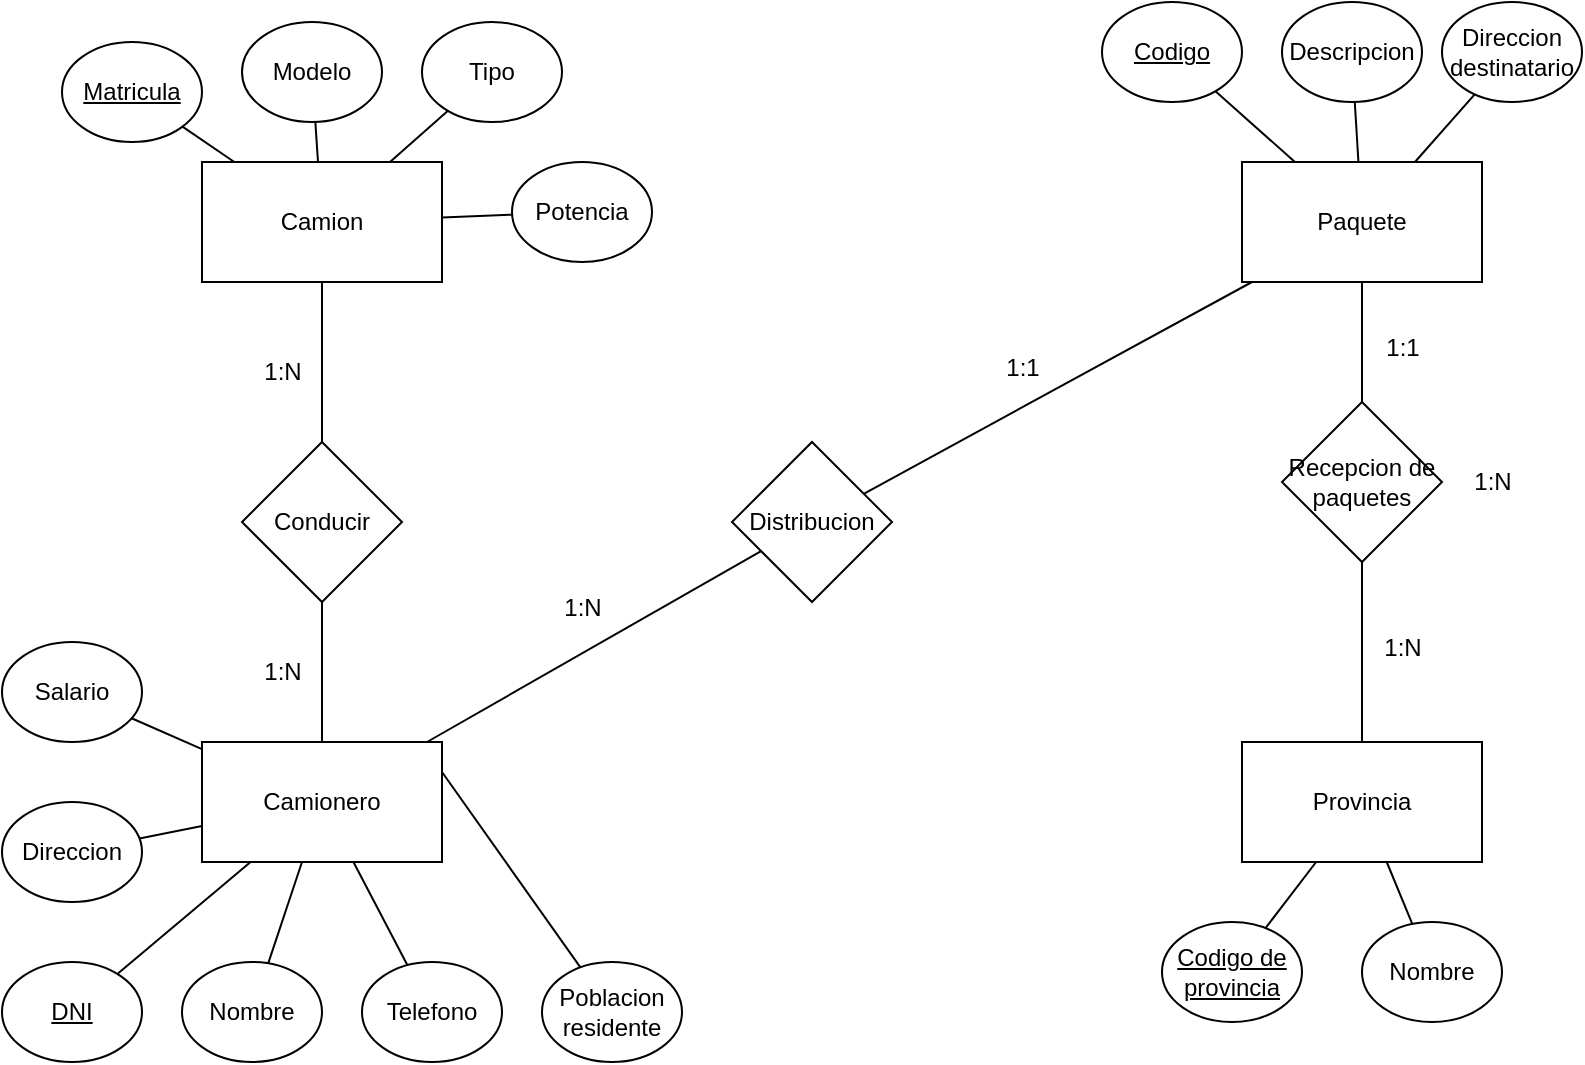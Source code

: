 <mxfile version="21.2.3" type="device">
  <diagram id="R2lEEEUBdFMjLlhIrx00" name="Page-1">
    <mxGraphModel dx="993" dy="1681" grid="1" gridSize="10" guides="1" tooltips="1" connect="1" arrows="1" fold="1" page="1" pageScale="1" pageWidth="850" pageHeight="1100" math="0" shadow="0" extFonts="Permanent Marker^https://fonts.googleapis.com/css?family=Permanent+Marker">
      <root>
        <mxCell id="0" />
        <mxCell id="1" parent="0" />
        <mxCell id="yCBNfP9z31DlKFKU7ZgW-1" value="Camion" style="rounded=0;whiteSpace=wrap;html=1;" vertex="1" parent="1">
          <mxGeometry x="120" y="60" width="120" height="60" as="geometry" />
        </mxCell>
        <mxCell id="yCBNfP9z31DlKFKU7ZgW-2" value="Camionero" style="rounded=0;whiteSpace=wrap;html=1;" vertex="1" parent="1">
          <mxGeometry x="120" y="350" width="120" height="60" as="geometry" />
        </mxCell>
        <mxCell id="yCBNfP9z31DlKFKU7ZgW-3" value="Paquete" style="rounded=0;whiteSpace=wrap;html=1;" vertex="1" parent="1">
          <mxGeometry x="640" y="60" width="120" height="60" as="geometry" />
        </mxCell>
        <mxCell id="yCBNfP9z31DlKFKU7ZgW-4" value="Provincia" style="rounded=0;whiteSpace=wrap;html=1;" vertex="1" parent="1">
          <mxGeometry x="640" y="350" width="120" height="60" as="geometry" />
        </mxCell>
        <mxCell id="yCBNfP9z31DlKFKU7ZgW-5" value="&lt;u&gt;DNI&lt;/u&gt;" style="ellipse;whiteSpace=wrap;html=1;" vertex="1" parent="1">
          <mxGeometry x="20" y="460" width="70" height="50" as="geometry" />
        </mxCell>
        <mxCell id="yCBNfP9z31DlKFKU7ZgW-7" value="Nombre" style="ellipse;whiteSpace=wrap;html=1;" vertex="1" parent="1">
          <mxGeometry x="110" y="460" width="70" height="50" as="geometry" />
        </mxCell>
        <mxCell id="yCBNfP9z31DlKFKU7ZgW-9" value="Telefono" style="ellipse;whiteSpace=wrap;html=1;" vertex="1" parent="1">
          <mxGeometry x="200" y="460" width="70" height="50" as="geometry" />
        </mxCell>
        <mxCell id="yCBNfP9z31DlKFKU7ZgW-10" value="Direccion" style="ellipse;whiteSpace=wrap;html=1;" vertex="1" parent="1">
          <mxGeometry x="20" y="380" width="70" height="50" as="geometry" />
        </mxCell>
        <mxCell id="yCBNfP9z31DlKFKU7ZgW-11" value="Salario" style="ellipse;whiteSpace=wrap;html=1;" vertex="1" parent="1">
          <mxGeometry x="20" y="300" width="70" height="50" as="geometry" />
        </mxCell>
        <mxCell id="yCBNfP9z31DlKFKU7ZgW-12" value="Poblacion residente" style="ellipse;whiteSpace=wrap;html=1;" vertex="1" parent="1">
          <mxGeometry x="290" y="460" width="70" height="50" as="geometry" />
        </mxCell>
        <mxCell id="yCBNfP9z31DlKFKU7ZgW-14" value="&lt;u&gt;Codigo&lt;/u&gt;" style="ellipse;whiteSpace=wrap;html=1;" vertex="1" parent="1">
          <mxGeometry x="570" y="-20" width="70" height="50" as="geometry" />
        </mxCell>
        <mxCell id="yCBNfP9z31DlKFKU7ZgW-15" value="Descripcion" style="ellipse;whiteSpace=wrap;html=1;" vertex="1" parent="1">
          <mxGeometry x="660" y="-20" width="70" height="50" as="geometry" />
        </mxCell>
        <mxCell id="yCBNfP9z31DlKFKU7ZgW-16" value="Direccion destinatario" style="ellipse;whiteSpace=wrap;html=1;" vertex="1" parent="1">
          <mxGeometry x="740" y="-20" width="70" height="50" as="geometry" />
        </mxCell>
        <mxCell id="yCBNfP9z31DlKFKU7ZgW-17" value="" style="endArrow=none;html=1;rounded=0;" edge="1" parent="1" source="yCBNfP9z31DlKFKU7ZgW-2" target="yCBNfP9z31DlKFKU7ZgW-11">
          <mxGeometry width="50" height="50" relative="1" as="geometry">
            <mxPoint x="400" y="310" as="sourcePoint" />
            <mxPoint x="450" y="260" as="targetPoint" />
          </mxGeometry>
        </mxCell>
        <mxCell id="yCBNfP9z31DlKFKU7ZgW-18" value="" style="endArrow=none;html=1;rounded=0;" edge="1" parent="1" source="yCBNfP9z31DlKFKU7ZgW-2" target="yCBNfP9z31DlKFKU7ZgW-10">
          <mxGeometry width="50" height="50" relative="1" as="geometry">
            <mxPoint x="400" y="310" as="sourcePoint" />
            <mxPoint x="450" y="260" as="targetPoint" />
          </mxGeometry>
        </mxCell>
        <mxCell id="yCBNfP9z31DlKFKU7ZgW-19" value="" style="endArrow=none;html=1;rounded=0;" edge="1" parent="1" source="yCBNfP9z31DlKFKU7ZgW-2" target="yCBNfP9z31DlKFKU7ZgW-5">
          <mxGeometry width="50" height="50" relative="1" as="geometry">
            <mxPoint x="400" y="310" as="sourcePoint" />
            <mxPoint x="450" y="260" as="targetPoint" />
          </mxGeometry>
        </mxCell>
        <mxCell id="yCBNfP9z31DlKFKU7ZgW-20" value="" style="endArrow=none;html=1;rounded=0;" edge="1" parent="1" source="yCBNfP9z31DlKFKU7ZgW-2" target="yCBNfP9z31DlKFKU7ZgW-7">
          <mxGeometry width="50" height="50" relative="1" as="geometry">
            <mxPoint x="400" y="310" as="sourcePoint" />
            <mxPoint x="450" y="260" as="targetPoint" />
          </mxGeometry>
        </mxCell>
        <mxCell id="yCBNfP9z31DlKFKU7ZgW-21" value="" style="endArrow=none;html=1;rounded=0;" edge="1" parent="1" source="yCBNfP9z31DlKFKU7ZgW-2" target="yCBNfP9z31DlKFKU7ZgW-9">
          <mxGeometry width="50" height="50" relative="1" as="geometry">
            <mxPoint x="400" y="310" as="sourcePoint" />
            <mxPoint x="450" y="260" as="targetPoint" />
          </mxGeometry>
        </mxCell>
        <mxCell id="yCBNfP9z31DlKFKU7ZgW-22" value="" style="endArrow=none;html=1;rounded=0;exitX=1;exitY=0.25;exitDx=0;exitDy=0;" edge="1" parent="1" source="yCBNfP9z31DlKFKU7ZgW-2" target="yCBNfP9z31DlKFKU7ZgW-12">
          <mxGeometry width="50" height="50" relative="1" as="geometry">
            <mxPoint x="400" y="310" as="sourcePoint" />
            <mxPoint x="450" y="260" as="targetPoint" />
          </mxGeometry>
        </mxCell>
        <mxCell id="yCBNfP9z31DlKFKU7ZgW-23" value="" style="endArrow=none;html=1;rounded=0;" edge="1" parent="1" source="yCBNfP9z31DlKFKU7ZgW-14" target="yCBNfP9z31DlKFKU7ZgW-3">
          <mxGeometry width="50" height="50" relative="1" as="geometry">
            <mxPoint x="400" y="310" as="sourcePoint" />
            <mxPoint x="450" y="260" as="targetPoint" />
          </mxGeometry>
        </mxCell>
        <mxCell id="yCBNfP9z31DlKFKU7ZgW-24" value="" style="endArrow=none;html=1;rounded=0;" edge="1" parent="1" source="yCBNfP9z31DlKFKU7ZgW-15" target="yCBNfP9z31DlKFKU7ZgW-3">
          <mxGeometry width="50" height="50" relative="1" as="geometry">
            <mxPoint x="400" y="310" as="sourcePoint" />
            <mxPoint x="450" y="260" as="targetPoint" />
          </mxGeometry>
        </mxCell>
        <mxCell id="yCBNfP9z31DlKFKU7ZgW-25" value="" style="endArrow=none;html=1;rounded=0;" edge="1" parent="1" source="yCBNfP9z31DlKFKU7ZgW-16" target="yCBNfP9z31DlKFKU7ZgW-3">
          <mxGeometry width="50" height="50" relative="1" as="geometry">
            <mxPoint x="400" y="310" as="sourcePoint" />
            <mxPoint x="450" y="260" as="targetPoint" />
          </mxGeometry>
        </mxCell>
        <mxCell id="yCBNfP9z31DlKFKU7ZgW-26" value="Distribucion" style="rhombus;whiteSpace=wrap;html=1;" vertex="1" parent="1">
          <mxGeometry x="385" y="200" width="80" height="80" as="geometry" />
        </mxCell>
        <mxCell id="yCBNfP9z31DlKFKU7ZgW-28" value="Conducir" style="rhombus;whiteSpace=wrap;html=1;" vertex="1" parent="1">
          <mxGeometry x="140" y="200" width="80" height="80" as="geometry" />
        </mxCell>
        <mxCell id="yCBNfP9z31DlKFKU7ZgW-29" value="" style="endArrow=none;html=1;rounded=0;exitX=0.5;exitY=0;exitDx=0;exitDy=0;" edge="1" parent="1" source="yCBNfP9z31DlKFKU7ZgW-2" target="yCBNfP9z31DlKFKU7ZgW-28">
          <mxGeometry width="50" height="50" relative="1" as="geometry">
            <mxPoint x="400" y="310" as="sourcePoint" />
            <mxPoint x="450" y="260" as="targetPoint" />
          </mxGeometry>
        </mxCell>
        <mxCell id="yCBNfP9z31DlKFKU7ZgW-30" value="" style="endArrow=none;html=1;rounded=0;exitX=0.5;exitY=0;exitDx=0;exitDy=0;" edge="1" parent="1" source="yCBNfP9z31DlKFKU7ZgW-28" target="yCBNfP9z31DlKFKU7ZgW-1">
          <mxGeometry width="50" height="50" relative="1" as="geometry">
            <mxPoint x="400" y="310" as="sourcePoint" />
            <mxPoint x="450" y="260" as="targetPoint" />
          </mxGeometry>
        </mxCell>
        <mxCell id="yCBNfP9z31DlKFKU7ZgW-31" value="1:N" style="text;html=1;align=center;verticalAlign=middle;resizable=0;points=[];autosize=1;strokeColor=none;fillColor=none;" vertex="1" parent="1">
          <mxGeometry x="140" y="150" width="40" height="30" as="geometry" />
        </mxCell>
        <mxCell id="yCBNfP9z31DlKFKU7ZgW-32" value="1:N" style="text;html=1;align=center;verticalAlign=middle;resizable=0;points=[];autosize=1;strokeColor=none;fillColor=none;" vertex="1" parent="1">
          <mxGeometry x="140" y="300" width="40" height="30" as="geometry" />
        </mxCell>
        <mxCell id="yCBNfP9z31DlKFKU7ZgW-34" value="&lt;u&gt;Codigo de provincia&lt;/u&gt;" style="ellipse;whiteSpace=wrap;html=1;" vertex="1" parent="1">
          <mxGeometry x="600" y="440" width="70" height="50" as="geometry" />
        </mxCell>
        <mxCell id="yCBNfP9z31DlKFKU7ZgW-35" value="Nombre" style="ellipse;whiteSpace=wrap;html=1;" vertex="1" parent="1">
          <mxGeometry x="700" y="440" width="70" height="50" as="geometry" />
        </mxCell>
        <mxCell id="yCBNfP9z31DlKFKU7ZgW-36" value="" style="endArrow=none;html=1;rounded=0;" edge="1" parent="1" source="yCBNfP9z31DlKFKU7ZgW-34" target="yCBNfP9z31DlKFKU7ZgW-4">
          <mxGeometry width="50" height="50" relative="1" as="geometry">
            <mxPoint x="400" y="320" as="sourcePoint" />
            <mxPoint x="450" y="270" as="targetPoint" />
          </mxGeometry>
        </mxCell>
        <mxCell id="yCBNfP9z31DlKFKU7ZgW-37" value="" style="endArrow=none;html=1;rounded=0;" edge="1" parent="1" source="yCBNfP9z31DlKFKU7ZgW-35" target="yCBNfP9z31DlKFKU7ZgW-4">
          <mxGeometry width="50" height="50" relative="1" as="geometry">
            <mxPoint x="400" y="320" as="sourcePoint" />
            <mxPoint x="450" y="270" as="targetPoint" />
          </mxGeometry>
        </mxCell>
        <mxCell id="yCBNfP9z31DlKFKU7ZgW-38" value="Recepcion de paquetes" style="rhombus;whiteSpace=wrap;html=1;" vertex="1" parent="1">
          <mxGeometry x="660" y="180" width="80" height="80" as="geometry" />
        </mxCell>
        <mxCell id="yCBNfP9z31DlKFKU7ZgW-39" value="" style="endArrow=none;html=1;rounded=0;exitX=0.5;exitY=0;exitDx=0;exitDy=0;" edge="1" parent="1" source="yCBNfP9z31DlKFKU7ZgW-38" target="yCBNfP9z31DlKFKU7ZgW-3">
          <mxGeometry width="50" height="50" relative="1" as="geometry">
            <mxPoint x="400" y="310" as="sourcePoint" />
            <mxPoint x="450" y="260" as="targetPoint" />
          </mxGeometry>
        </mxCell>
        <mxCell id="yCBNfP9z31DlKFKU7ZgW-40" value="" style="endArrow=none;html=1;rounded=0;entryX=0.5;entryY=1;entryDx=0;entryDy=0;exitX=0.5;exitY=0;exitDx=0;exitDy=0;" edge="1" parent="1" source="yCBNfP9z31DlKFKU7ZgW-4" target="yCBNfP9z31DlKFKU7ZgW-38">
          <mxGeometry width="50" height="50" relative="1" as="geometry">
            <mxPoint x="400" y="310" as="sourcePoint" />
            <mxPoint x="450" y="260" as="targetPoint" />
          </mxGeometry>
        </mxCell>
        <mxCell id="yCBNfP9z31DlKFKU7ZgW-41" value="1:1" style="text;html=1;align=center;verticalAlign=middle;resizable=0;points=[];autosize=1;strokeColor=none;fillColor=none;" vertex="1" parent="1">
          <mxGeometry x="700" y="138" width="40" height="30" as="geometry" />
        </mxCell>
        <mxCell id="yCBNfP9z31DlKFKU7ZgW-42" value="1:N" style="text;html=1;align=center;verticalAlign=middle;resizable=0;points=[];autosize=1;strokeColor=none;fillColor=none;" vertex="1" parent="1">
          <mxGeometry x="700" y="288" width="40" height="30" as="geometry" />
        </mxCell>
        <mxCell id="yCBNfP9z31DlKFKU7ZgW-43" value="1:N" style="text;html=1;align=center;verticalAlign=middle;resizable=0;points=[];autosize=1;strokeColor=none;fillColor=none;" vertex="1" parent="1">
          <mxGeometry x="745" y="205" width="40" height="30" as="geometry" />
        </mxCell>
        <mxCell id="yCBNfP9z31DlKFKU7ZgW-44" value="" style="endArrow=none;html=1;rounded=0;" edge="1" parent="1" source="yCBNfP9z31DlKFKU7ZgW-2" target="yCBNfP9z31DlKFKU7ZgW-26">
          <mxGeometry width="50" height="50" relative="1" as="geometry">
            <mxPoint x="400" y="310" as="sourcePoint" />
            <mxPoint x="450" y="260" as="targetPoint" />
          </mxGeometry>
        </mxCell>
        <mxCell id="yCBNfP9z31DlKFKU7ZgW-45" value="" style="endArrow=none;html=1;rounded=0;" edge="1" parent="1" source="yCBNfP9z31DlKFKU7ZgW-26" target="yCBNfP9z31DlKFKU7ZgW-3">
          <mxGeometry width="50" height="50" relative="1" as="geometry">
            <mxPoint x="400" y="310" as="sourcePoint" />
            <mxPoint x="450" y="260" as="targetPoint" />
          </mxGeometry>
        </mxCell>
        <mxCell id="yCBNfP9z31DlKFKU7ZgW-46" value="1:N" style="text;html=1;align=center;verticalAlign=middle;resizable=0;points=[];autosize=1;strokeColor=none;fillColor=none;" vertex="1" parent="1">
          <mxGeometry x="290" y="268" width="40" height="30" as="geometry" />
        </mxCell>
        <mxCell id="yCBNfP9z31DlKFKU7ZgW-47" value="1:1" style="text;html=1;align=center;verticalAlign=middle;resizable=0;points=[];autosize=1;strokeColor=none;fillColor=none;" vertex="1" parent="1">
          <mxGeometry x="510" y="148" width="40" height="30" as="geometry" />
        </mxCell>
        <mxCell id="yCBNfP9z31DlKFKU7ZgW-49" value="&lt;u&gt;Matricula&lt;/u&gt;" style="ellipse;whiteSpace=wrap;html=1;" vertex="1" parent="1">
          <mxGeometry x="50" width="70" height="50" as="geometry" />
        </mxCell>
        <mxCell id="yCBNfP9z31DlKFKU7ZgW-50" value="" style="endArrow=none;html=1;rounded=0;" edge="1" parent="1" source="yCBNfP9z31DlKFKU7ZgW-1" target="yCBNfP9z31DlKFKU7ZgW-53">
          <mxGeometry width="50" height="50" relative="1" as="geometry">
            <mxPoint x="400" y="300" as="sourcePoint" />
            <mxPoint x="450" y="250" as="targetPoint" />
          </mxGeometry>
        </mxCell>
        <mxCell id="yCBNfP9z31DlKFKU7ZgW-51" value="" style="endArrow=none;html=1;rounded=0;" edge="1" parent="1" source="yCBNfP9z31DlKFKU7ZgW-49" target="yCBNfP9z31DlKFKU7ZgW-1">
          <mxGeometry width="50" height="50" relative="1" as="geometry">
            <mxPoint x="400" y="300" as="sourcePoint" />
            <mxPoint x="450" y="250" as="targetPoint" />
          </mxGeometry>
        </mxCell>
        <mxCell id="yCBNfP9z31DlKFKU7ZgW-53" value="Modelo" style="ellipse;whiteSpace=wrap;html=1;" vertex="1" parent="1">
          <mxGeometry x="140" y="-10" width="70" height="50" as="geometry" />
        </mxCell>
        <mxCell id="yCBNfP9z31DlKFKU7ZgW-54" value="Tipo" style="ellipse;whiteSpace=wrap;html=1;" vertex="1" parent="1">
          <mxGeometry x="230" y="-10" width="70" height="50" as="geometry" />
        </mxCell>
        <mxCell id="yCBNfP9z31DlKFKU7ZgW-55" value="" style="endArrow=none;html=1;rounded=0;" edge="1" parent="1" source="yCBNfP9z31DlKFKU7ZgW-1" target="yCBNfP9z31DlKFKU7ZgW-54">
          <mxGeometry width="50" height="50" relative="1" as="geometry">
            <mxPoint x="400" y="300" as="sourcePoint" />
            <mxPoint x="450" y="250" as="targetPoint" />
          </mxGeometry>
        </mxCell>
        <mxCell id="yCBNfP9z31DlKFKU7ZgW-56" value="Potencia" style="ellipse;whiteSpace=wrap;html=1;" vertex="1" parent="1">
          <mxGeometry x="275" y="60" width="70" height="50" as="geometry" />
        </mxCell>
        <mxCell id="yCBNfP9z31DlKFKU7ZgW-57" value="" style="endArrow=none;html=1;rounded=0;" edge="1" parent="1" source="yCBNfP9z31DlKFKU7ZgW-1" target="yCBNfP9z31DlKFKU7ZgW-56">
          <mxGeometry width="50" height="50" relative="1" as="geometry">
            <mxPoint x="400" y="150" as="sourcePoint" />
            <mxPoint x="450" y="100" as="targetPoint" />
          </mxGeometry>
        </mxCell>
      </root>
    </mxGraphModel>
  </diagram>
</mxfile>
